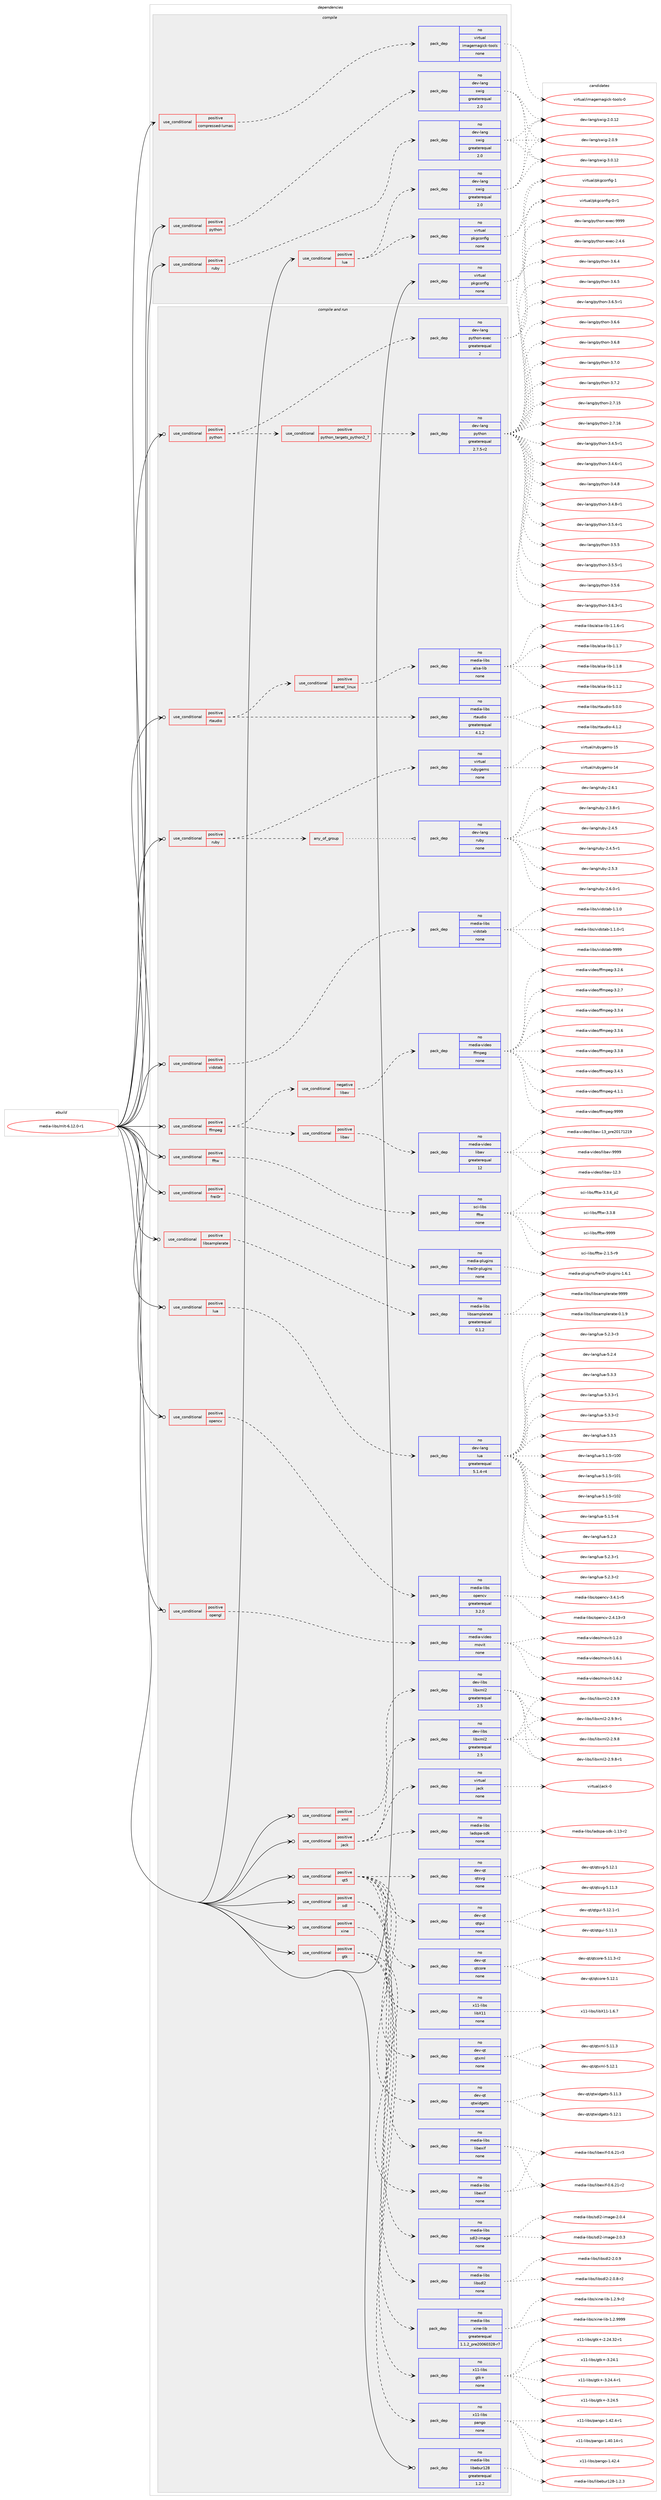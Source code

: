 digraph prolog {

# *************
# Graph options
# *************

newrank=true;
concentrate=true;
compound=true;
graph [rankdir=LR,fontname=Helvetica,fontsize=10,ranksep=1.5];#, ranksep=2.5, nodesep=0.2];
edge  [arrowhead=vee];
node  [fontname=Helvetica,fontsize=10];

# **********
# The ebuild
# **********

subgraph cluster_leftcol {
color=gray;
rank=same;
label=<<i>ebuild</i>>;
id [label="media-libs/mlt-6.12.0-r1", color=red, width=4, href="../media-libs/mlt-6.12.0-r1.svg"];
}

# ****************
# The dependencies
# ****************

subgraph cluster_midcol {
color=gray;
label=<<i>dependencies</i>>;
subgraph cluster_compile {
fillcolor="#eeeeee";
style=filled;
label=<<i>compile</i>>;
subgraph cond435453 {
dependency1616575 [label=<<TABLE BORDER="0" CELLBORDER="1" CELLSPACING="0" CELLPADDING="4"><TR><TD ROWSPAN="3" CELLPADDING="10">use_conditional</TD></TR><TR><TD>positive</TD></TR><TR><TD>compressed-lumas</TD></TR></TABLE>>, shape=none, color=red];
subgraph pack1155083 {
dependency1616576 [label=<<TABLE BORDER="0" CELLBORDER="1" CELLSPACING="0" CELLPADDING="4" WIDTH="220"><TR><TD ROWSPAN="6" CELLPADDING="30">pack_dep</TD></TR><TR><TD WIDTH="110">no</TD></TR><TR><TD>virtual</TD></TR><TR><TD>imagemagick-tools</TD></TR><TR><TD>none</TD></TR><TR><TD></TD></TR></TABLE>>, shape=none, color=blue];
}
dependency1616575:e -> dependency1616576:w [weight=20,style="dashed",arrowhead="vee"];
}
id:e -> dependency1616575:w [weight=20,style="solid",arrowhead="vee"];
subgraph cond435454 {
dependency1616577 [label=<<TABLE BORDER="0" CELLBORDER="1" CELLSPACING="0" CELLPADDING="4"><TR><TD ROWSPAN="3" CELLPADDING="10">use_conditional</TD></TR><TR><TD>positive</TD></TR><TR><TD>lua</TD></TR></TABLE>>, shape=none, color=red];
subgraph pack1155084 {
dependency1616578 [label=<<TABLE BORDER="0" CELLBORDER="1" CELLSPACING="0" CELLPADDING="4" WIDTH="220"><TR><TD ROWSPAN="6" CELLPADDING="30">pack_dep</TD></TR><TR><TD WIDTH="110">no</TD></TR><TR><TD>dev-lang</TD></TR><TR><TD>swig</TD></TR><TR><TD>greaterequal</TD></TR><TR><TD>2.0</TD></TR></TABLE>>, shape=none, color=blue];
}
dependency1616577:e -> dependency1616578:w [weight=20,style="dashed",arrowhead="vee"];
subgraph pack1155085 {
dependency1616579 [label=<<TABLE BORDER="0" CELLBORDER="1" CELLSPACING="0" CELLPADDING="4" WIDTH="220"><TR><TD ROWSPAN="6" CELLPADDING="30">pack_dep</TD></TR><TR><TD WIDTH="110">no</TD></TR><TR><TD>virtual</TD></TR><TR><TD>pkgconfig</TD></TR><TR><TD>none</TD></TR><TR><TD></TD></TR></TABLE>>, shape=none, color=blue];
}
dependency1616577:e -> dependency1616579:w [weight=20,style="dashed",arrowhead="vee"];
}
id:e -> dependency1616577:w [weight=20,style="solid",arrowhead="vee"];
subgraph cond435455 {
dependency1616580 [label=<<TABLE BORDER="0" CELLBORDER="1" CELLSPACING="0" CELLPADDING="4"><TR><TD ROWSPAN="3" CELLPADDING="10">use_conditional</TD></TR><TR><TD>positive</TD></TR><TR><TD>python</TD></TR></TABLE>>, shape=none, color=red];
subgraph pack1155086 {
dependency1616581 [label=<<TABLE BORDER="0" CELLBORDER="1" CELLSPACING="0" CELLPADDING="4" WIDTH="220"><TR><TD ROWSPAN="6" CELLPADDING="30">pack_dep</TD></TR><TR><TD WIDTH="110">no</TD></TR><TR><TD>dev-lang</TD></TR><TR><TD>swig</TD></TR><TR><TD>greaterequal</TD></TR><TR><TD>2.0</TD></TR></TABLE>>, shape=none, color=blue];
}
dependency1616580:e -> dependency1616581:w [weight=20,style="dashed",arrowhead="vee"];
}
id:e -> dependency1616580:w [weight=20,style="solid",arrowhead="vee"];
subgraph cond435456 {
dependency1616582 [label=<<TABLE BORDER="0" CELLBORDER="1" CELLSPACING="0" CELLPADDING="4"><TR><TD ROWSPAN="3" CELLPADDING="10">use_conditional</TD></TR><TR><TD>positive</TD></TR><TR><TD>ruby</TD></TR></TABLE>>, shape=none, color=red];
subgraph pack1155087 {
dependency1616583 [label=<<TABLE BORDER="0" CELLBORDER="1" CELLSPACING="0" CELLPADDING="4" WIDTH="220"><TR><TD ROWSPAN="6" CELLPADDING="30">pack_dep</TD></TR><TR><TD WIDTH="110">no</TD></TR><TR><TD>dev-lang</TD></TR><TR><TD>swig</TD></TR><TR><TD>greaterequal</TD></TR><TR><TD>2.0</TD></TR></TABLE>>, shape=none, color=blue];
}
dependency1616582:e -> dependency1616583:w [weight=20,style="dashed",arrowhead="vee"];
}
id:e -> dependency1616582:w [weight=20,style="solid",arrowhead="vee"];
subgraph pack1155088 {
dependency1616584 [label=<<TABLE BORDER="0" CELLBORDER="1" CELLSPACING="0" CELLPADDING="4" WIDTH="220"><TR><TD ROWSPAN="6" CELLPADDING="30">pack_dep</TD></TR><TR><TD WIDTH="110">no</TD></TR><TR><TD>virtual</TD></TR><TR><TD>pkgconfig</TD></TR><TR><TD>none</TD></TR><TR><TD></TD></TR></TABLE>>, shape=none, color=blue];
}
id:e -> dependency1616584:w [weight=20,style="solid",arrowhead="vee"];
}
subgraph cluster_compileandrun {
fillcolor="#eeeeee";
style=filled;
label=<<i>compile and run</i>>;
subgraph cond435457 {
dependency1616585 [label=<<TABLE BORDER="0" CELLBORDER="1" CELLSPACING="0" CELLPADDING="4"><TR><TD ROWSPAN="3" CELLPADDING="10">use_conditional</TD></TR><TR><TD>positive</TD></TR><TR><TD>ffmpeg</TD></TR></TABLE>>, shape=none, color=red];
subgraph cond435458 {
dependency1616586 [label=<<TABLE BORDER="0" CELLBORDER="1" CELLSPACING="0" CELLPADDING="4"><TR><TD ROWSPAN="3" CELLPADDING="10">use_conditional</TD></TR><TR><TD>positive</TD></TR><TR><TD>libav</TD></TR></TABLE>>, shape=none, color=red];
subgraph pack1155089 {
dependency1616587 [label=<<TABLE BORDER="0" CELLBORDER="1" CELLSPACING="0" CELLPADDING="4" WIDTH="220"><TR><TD ROWSPAN="6" CELLPADDING="30">pack_dep</TD></TR><TR><TD WIDTH="110">no</TD></TR><TR><TD>media-video</TD></TR><TR><TD>libav</TD></TR><TR><TD>greaterequal</TD></TR><TR><TD>12</TD></TR></TABLE>>, shape=none, color=blue];
}
dependency1616586:e -> dependency1616587:w [weight=20,style="dashed",arrowhead="vee"];
}
dependency1616585:e -> dependency1616586:w [weight=20,style="dashed",arrowhead="vee"];
subgraph cond435459 {
dependency1616588 [label=<<TABLE BORDER="0" CELLBORDER="1" CELLSPACING="0" CELLPADDING="4"><TR><TD ROWSPAN="3" CELLPADDING="10">use_conditional</TD></TR><TR><TD>negative</TD></TR><TR><TD>libav</TD></TR></TABLE>>, shape=none, color=red];
subgraph pack1155090 {
dependency1616589 [label=<<TABLE BORDER="0" CELLBORDER="1" CELLSPACING="0" CELLPADDING="4" WIDTH="220"><TR><TD ROWSPAN="6" CELLPADDING="30">pack_dep</TD></TR><TR><TD WIDTH="110">no</TD></TR><TR><TD>media-video</TD></TR><TR><TD>ffmpeg</TD></TR><TR><TD>none</TD></TR><TR><TD></TD></TR></TABLE>>, shape=none, color=blue];
}
dependency1616588:e -> dependency1616589:w [weight=20,style="dashed",arrowhead="vee"];
}
dependency1616585:e -> dependency1616588:w [weight=20,style="dashed",arrowhead="vee"];
}
id:e -> dependency1616585:w [weight=20,style="solid",arrowhead="odotvee"];
subgraph cond435460 {
dependency1616590 [label=<<TABLE BORDER="0" CELLBORDER="1" CELLSPACING="0" CELLPADDING="4"><TR><TD ROWSPAN="3" CELLPADDING="10">use_conditional</TD></TR><TR><TD>positive</TD></TR><TR><TD>fftw</TD></TR></TABLE>>, shape=none, color=red];
subgraph pack1155091 {
dependency1616591 [label=<<TABLE BORDER="0" CELLBORDER="1" CELLSPACING="0" CELLPADDING="4" WIDTH="220"><TR><TD ROWSPAN="6" CELLPADDING="30">pack_dep</TD></TR><TR><TD WIDTH="110">no</TD></TR><TR><TD>sci-libs</TD></TR><TR><TD>fftw</TD></TR><TR><TD>none</TD></TR><TR><TD></TD></TR></TABLE>>, shape=none, color=blue];
}
dependency1616590:e -> dependency1616591:w [weight=20,style="dashed",arrowhead="vee"];
}
id:e -> dependency1616590:w [weight=20,style="solid",arrowhead="odotvee"];
subgraph cond435461 {
dependency1616592 [label=<<TABLE BORDER="0" CELLBORDER="1" CELLSPACING="0" CELLPADDING="4"><TR><TD ROWSPAN="3" CELLPADDING="10">use_conditional</TD></TR><TR><TD>positive</TD></TR><TR><TD>frei0r</TD></TR></TABLE>>, shape=none, color=red];
subgraph pack1155092 {
dependency1616593 [label=<<TABLE BORDER="0" CELLBORDER="1" CELLSPACING="0" CELLPADDING="4" WIDTH="220"><TR><TD ROWSPAN="6" CELLPADDING="30">pack_dep</TD></TR><TR><TD WIDTH="110">no</TD></TR><TR><TD>media-plugins</TD></TR><TR><TD>frei0r-plugins</TD></TR><TR><TD>none</TD></TR><TR><TD></TD></TR></TABLE>>, shape=none, color=blue];
}
dependency1616592:e -> dependency1616593:w [weight=20,style="dashed",arrowhead="vee"];
}
id:e -> dependency1616592:w [weight=20,style="solid",arrowhead="odotvee"];
subgraph cond435462 {
dependency1616594 [label=<<TABLE BORDER="0" CELLBORDER="1" CELLSPACING="0" CELLPADDING="4"><TR><TD ROWSPAN="3" CELLPADDING="10">use_conditional</TD></TR><TR><TD>positive</TD></TR><TR><TD>gtk</TD></TR></TABLE>>, shape=none, color=red];
subgraph pack1155093 {
dependency1616595 [label=<<TABLE BORDER="0" CELLBORDER="1" CELLSPACING="0" CELLPADDING="4" WIDTH="220"><TR><TD ROWSPAN="6" CELLPADDING="30">pack_dep</TD></TR><TR><TD WIDTH="110">no</TD></TR><TR><TD>media-libs</TD></TR><TR><TD>libexif</TD></TR><TR><TD>none</TD></TR><TR><TD></TD></TR></TABLE>>, shape=none, color=blue];
}
dependency1616594:e -> dependency1616595:w [weight=20,style="dashed",arrowhead="vee"];
subgraph pack1155094 {
dependency1616596 [label=<<TABLE BORDER="0" CELLBORDER="1" CELLSPACING="0" CELLPADDING="4" WIDTH="220"><TR><TD ROWSPAN="6" CELLPADDING="30">pack_dep</TD></TR><TR><TD WIDTH="110">no</TD></TR><TR><TD>x11-libs</TD></TR><TR><TD>gtk+</TD></TR><TR><TD>none</TD></TR><TR><TD></TD></TR></TABLE>>, shape=none, color=blue];
}
dependency1616594:e -> dependency1616596:w [weight=20,style="dashed",arrowhead="vee"];
subgraph pack1155095 {
dependency1616597 [label=<<TABLE BORDER="0" CELLBORDER="1" CELLSPACING="0" CELLPADDING="4" WIDTH="220"><TR><TD ROWSPAN="6" CELLPADDING="30">pack_dep</TD></TR><TR><TD WIDTH="110">no</TD></TR><TR><TD>x11-libs</TD></TR><TR><TD>pango</TD></TR><TR><TD>none</TD></TR><TR><TD></TD></TR></TABLE>>, shape=none, color=blue];
}
dependency1616594:e -> dependency1616597:w [weight=20,style="dashed",arrowhead="vee"];
}
id:e -> dependency1616594:w [weight=20,style="solid",arrowhead="odotvee"];
subgraph cond435463 {
dependency1616598 [label=<<TABLE BORDER="0" CELLBORDER="1" CELLSPACING="0" CELLPADDING="4"><TR><TD ROWSPAN="3" CELLPADDING="10">use_conditional</TD></TR><TR><TD>positive</TD></TR><TR><TD>jack</TD></TR></TABLE>>, shape=none, color=red];
subgraph pack1155096 {
dependency1616599 [label=<<TABLE BORDER="0" CELLBORDER="1" CELLSPACING="0" CELLPADDING="4" WIDTH="220"><TR><TD ROWSPAN="6" CELLPADDING="30">pack_dep</TD></TR><TR><TD WIDTH="110">no</TD></TR><TR><TD>dev-libs</TD></TR><TR><TD>libxml2</TD></TR><TR><TD>greaterequal</TD></TR><TR><TD>2.5</TD></TR></TABLE>>, shape=none, color=blue];
}
dependency1616598:e -> dependency1616599:w [weight=20,style="dashed",arrowhead="vee"];
subgraph pack1155097 {
dependency1616600 [label=<<TABLE BORDER="0" CELLBORDER="1" CELLSPACING="0" CELLPADDING="4" WIDTH="220"><TR><TD ROWSPAN="6" CELLPADDING="30">pack_dep</TD></TR><TR><TD WIDTH="110">no</TD></TR><TR><TD>media-libs</TD></TR><TR><TD>ladspa-sdk</TD></TR><TR><TD>none</TD></TR><TR><TD></TD></TR></TABLE>>, shape=none, color=blue];
}
dependency1616598:e -> dependency1616600:w [weight=20,style="dashed",arrowhead="vee"];
subgraph pack1155098 {
dependency1616601 [label=<<TABLE BORDER="0" CELLBORDER="1" CELLSPACING="0" CELLPADDING="4" WIDTH="220"><TR><TD ROWSPAN="6" CELLPADDING="30">pack_dep</TD></TR><TR><TD WIDTH="110">no</TD></TR><TR><TD>virtual</TD></TR><TR><TD>jack</TD></TR><TR><TD>none</TD></TR><TR><TD></TD></TR></TABLE>>, shape=none, color=blue];
}
dependency1616598:e -> dependency1616601:w [weight=20,style="dashed",arrowhead="vee"];
}
id:e -> dependency1616598:w [weight=20,style="solid",arrowhead="odotvee"];
subgraph cond435464 {
dependency1616602 [label=<<TABLE BORDER="0" CELLBORDER="1" CELLSPACING="0" CELLPADDING="4"><TR><TD ROWSPAN="3" CELLPADDING="10">use_conditional</TD></TR><TR><TD>positive</TD></TR><TR><TD>libsamplerate</TD></TR></TABLE>>, shape=none, color=red];
subgraph pack1155099 {
dependency1616603 [label=<<TABLE BORDER="0" CELLBORDER="1" CELLSPACING="0" CELLPADDING="4" WIDTH="220"><TR><TD ROWSPAN="6" CELLPADDING="30">pack_dep</TD></TR><TR><TD WIDTH="110">no</TD></TR><TR><TD>media-libs</TD></TR><TR><TD>libsamplerate</TD></TR><TR><TD>greaterequal</TD></TR><TR><TD>0.1.2</TD></TR></TABLE>>, shape=none, color=blue];
}
dependency1616602:e -> dependency1616603:w [weight=20,style="dashed",arrowhead="vee"];
}
id:e -> dependency1616602:w [weight=20,style="solid",arrowhead="odotvee"];
subgraph cond435465 {
dependency1616604 [label=<<TABLE BORDER="0" CELLBORDER="1" CELLSPACING="0" CELLPADDING="4"><TR><TD ROWSPAN="3" CELLPADDING="10">use_conditional</TD></TR><TR><TD>positive</TD></TR><TR><TD>lua</TD></TR></TABLE>>, shape=none, color=red];
subgraph pack1155100 {
dependency1616605 [label=<<TABLE BORDER="0" CELLBORDER="1" CELLSPACING="0" CELLPADDING="4" WIDTH="220"><TR><TD ROWSPAN="6" CELLPADDING="30">pack_dep</TD></TR><TR><TD WIDTH="110">no</TD></TR><TR><TD>dev-lang</TD></TR><TR><TD>lua</TD></TR><TR><TD>greaterequal</TD></TR><TR><TD>5.1.4-r4</TD></TR></TABLE>>, shape=none, color=blue];
}
dependency1616604:e -> dependency1616605:w [weight=20,style="dashed",arrowhead="vee"];
}
id:e -> dependency1616604:w [weight=20,style="solid",arrowhead="odotvee"];
subgraph cond435466 {
dependency1616606 [label=<<TABLE BORDER="0" CELLBORDER="1" CELLSPACING="0" CELLPADDING="4"><TR><TD ROWSPAN="3" CELLPADDING="10">use_conditional</TD></TR><TR><TD>positive</TD></TR><TR><TD>opencv</TD></TR></TABLE>>, shape=none, color=red];
subgraph pack1155101 {
dependency1616607 [label=<<TABLE BORDER="0" CELLBORDER="1" CELLSPACING="0" CELLPADDING="4" WIDTH="220"><TR><TD ROWSPAN="6" CELLPADDING="30">pack_dep</TD></TR><TR><TD WIDTH="110">no</TD></TR><TR><TD>media-libs</TD></TR><TR><TD>opencv</TD></TR><TR><TD>greaterequal</TD></TR><TR><TD>3.2.0</TD></TR></TABLE>>, shape=none, color=blue];
}
dependency1616606:e -> dependency1616607:w [weight=20,style="dashed",arrowhead="vee"];
}
id:e -> dependency1616606:w [weight=20,style="solid",arrowhead="odotvee"];
subgraph cond435467 {
dependency1616608 [label=<<TABLE BORDER="0" CELLBORDER="1" CELLSPACING="0" CELLPADDING="4"><TR><TD ROWSPAN="3" CELLPADDING="10">use_conditional</TD></TR><TR><TD>positive</TD></TR><TR><TD>opengl</TD></TR></TABLE>>, shape=none, color=red];
subgraph pack1155102 {
dependency1616609 [label=<<TABLE BORDER="0" CELLBORDER="1" CELLSPACING="0" CELLPADDING="4" WIDTH="220"><TR><TD ROWSPAN="6" CELLPADDING="30">pack_dep</TD></TR><TR><TD WIDTH="110">no</TD></TR><TR><TD>media-video</TD></TR><TR><TD>movit</TD></TR><TR><TD>none</TD></TR><TR><TD></TD></TR></TABLE>>, shape=none, color=blue];
}
dependency1616608:e -> dependency1616609:w [weight=20,style="dashed",arrowhead="vee"];
}
id:e -> dependency1616608:w [weight=20,style="solid",arrowhead="odotvee"];
subgraph cond435468 {
dependency1616610 [label=<<TABLE BORDER="0" CELLBORDER="1" CELLSPACING="0" CELLPADDING="4"><TR><TD ROWSPAN="3" CELLPADDING="10">use_conditional</TD></TR><TR><TD>positive</TD></TR><TR><TD>python</TD></TR></TABLE>>, shape=none, color=red];
subgraph cond435469 {
dependency1616611 [label=<<TABLE BORDER="0" CELLBORDER="1" CELLSPACING="0" CELLPADDING="4"><TR><TD ROWSPAN="3" CELLPADDING="10">use_conditional</TD></TR><TR><TD>positive</TD></TR><TR><TD>python_targets_python2_7</TD></TR></TABLE>>, shape=none, color=red];
subgraph pack1155103 {
dependency1616612 [label=<<TABLE BORDER="0" CELLBORDER="1" CELLSPACING="0" CELLPADDING="4" WIDTH="220"><TR><TD ROWSPAN="6" CELLPADDING="30">pack_dep</TD></TR><TR><TD WIDTH="110">no</TD></TR><TR><TD>dev-lang</TD></TR><TR><TD>python</TD></TR><TR><TD>greaterequal</TD></TR><TR><TD>2.7.5-r2</TD></TR></TABLE>>, shape=none, color=blue];
}
dependency1616611:e -> dependency1616612:w [weight=20,style="dashed",arrowhead="vee"];
}
dependency1616610:e -> dependency1616611:w [weight=20,style="dashed",arrowhead="vee"];
subgraph pack1155104 {
dependency1616613 [label=<<TABLE BORDER="0" CELLBORDER="1" CELLSPACING="0" CELLPADDING="4" WIDTH="220"><TR><TD ROWSPAN="6" CELLPADDING="30">pack_dep</TD></TR><TR><TD WIDTH="110">no</TD></TR><TR><TD>dev-lang</TD></TR><TR><TD>python-exec</TD></TR><TR><TD>greaterequal</TD></TR><TR><TD>2</TD></TR></TABLE>>, shape=none, color=blue];
}
dependency1616610:e -> dependency1616613:w [weight=20,style="dashed",arrowhead="vee"];
}
id:e -> dependency1616610:w [weight=20,style="solid",arrowhead="odotvee"];
subgraph cond435470 {
dependency1616614 [label=<<TABLE BORDER="0" CELLBORDER="1" CELLSPACING="0" CELLPADDING="4"><TR><TD ROWSPAN="3" CELLPADDING="10">use_conditional</TD></TR><TR><TD>positive</TD></TR><TR><TD>qt5</TD></TR></TABLE>>, shape=none, color=red];
subgraph pack1155105 {
dependency1616615 [label=<<TABLE BORDER="0" CELLBORDER="1" CELLSPACING="0" CELLPADDING="4" WIDTH="220"><TR><TD ROWSPAN="6" CELLPADDING="30">pack_dep</TD></TR><TR><TD WIDTH="110">no</TD></TR><TR><TD>dev-qt</TD></TR><TR><TD>qtcore</TD></TR><TR><TD>none</TD></TR><TR><TD></TD></TR></TABLE>>, shape=none, color=blue];
}
dependency1616614:e -> dependency1616615:w [weight=20,style="dashed",arrowhead="vee"];
subgraph pack1155106 {
dependency1616616 [label=<<TABLE BORDER="0" CELLBORDER="1" CELLSPACING="0" CELLPADDING="4" WIDTH="220"><TR><TD ROWSPAN="6" CELLPADDING="30">pack_dep</TD></TR><TR><TD WIDTH="110">no</TD></TR><TR><TD>dev-qt</TD></TR><TR><TD>qtgui</TD></TR><TR><TD>none</TD></TR><TR><TD></TD></TR></TABLE>>, shape=none, color=blue];
}
dependency1616614:e -> dependency1616616:w [weight=20,style="dashed",arrowhead="vee"];
subgraph pack1155107 {
dependency1616617 [label=<<TABLE BORDER="0" CELLBORDER="1" CELLSPACING="0" CELLPADDING="4" WIDTH="220"><TR><TD ROWSPAN="6" CELLPADDING="30">pack_dep</TD></TR><TR><TD WIDTH="110">no</TD></TR><TR><TD>dev-qt</TD></TR><TR><TD>qtsvg</TD></TR><TR><TD>none</TD></TR><TR><TD></TD></TR></TABLE>>, shape=none, color=blue];
}
dependency1616614:e -> dependency1616617:w [weight=20,style="dashed",arrowhead="vee"];
subgraph pack1155108 {
dependency1616618 [label=<<TABLE BORDER="0" CELLBORDER="1" CELLSPACING="0" CELLPADDING="4" WIDTH="220"><TR><TD ROWSPAN="6" CELLPADDING="30">pack_dep</TD></TR><TR><TD WIDTH="110">no</TD></TR><TR><TD>dev-qt</TD></TR><TR><TD>qtwidgets</TD></TR><TR><TD>none</TD></TR><TR><TD></TD></TR></TABLE>>, shape=none, color=blue];
}
dependency1616614:e -> dependency1616618:w [weight=20,style="dashed",arrowhead="vee"];
subgraph pack1155109 {
dependency1616619 [label=<<TABLE BORDER="0" CELLBORDER="1" CELLSPACING="0" CELLPADDING="4" WIDTH="220"><TR><TD ROWSPAN="6" CELLPADDING="30">pack_dep</TD></TR><TR><TD WIDTH="110">no</TD></TR><TR><TD>dev-qt</TD></TR><TR><TD>qtxml</TD></TR><TR><TD>none</TD></TR><TR><TD></TD></TR></TABLE>>, shape=none, color=blue];
}
dependency1616614:e -> dependency1616619:w [weight=20,style="dashed",arrowhead="vee"];
subgraph pack1155110 {
dependency1616620 [label=<<TABLE BORDER="0" CELLBORDER="1" CELLSPACING="0" CELLPADDING="4" WIDTH="220"><TR><TD ROWSPAN="6" CELLPADDING="30">pack_dep</TD></TR><TR><TD WIDTH="110">no</TD></TR><TR><TD>media-libs</TD></TR><TR><TD>libexif</TD></TR><TR><TD>none</TD></TR><TR><TD></TD></TR></TABLE>>, shape=none, color=blue];
}
dependency1616614:e -> dependency1616620:w [weight=20,style="dashed",arrowhead="vee"];
subgraph pack1155111 {
dependency1616621 [label=<<TABLE BORDER="0" CELLBORDER="1" CELLSPACING="0" CELLPADDING="4" WIDTH="220"><TR><TD ROWSPAN="6" CELLPADDING="30">pack_dep</TD></TR><TR><TD WIDTH="110">no</TD></TR><TR><TD>x11-libs</TD></TR><TR><TD>libX11</TD></TR><TR><TD>none</TD></TR><TR><TD></TD></TR></TABLE>>, shape=none, color=blue];
}
dependency1616614:e -> dependency1616621:w [weight=20,style="dashed",arrowhead="vee"];
}
id:e -> dependency1616614:w [weight=20,style="solid",arrowhead="odotvee"];
subgraph cond435471 {
dependency1616622 [label=<<TABLE BORDER="0" CELLBORDER="1" CELLSPACING="0" CELLPADDING="4"><TR><TD ROWSPAN="3" CELLPADDING="10">use_conditional</TD></TR><TR><TD>positive</TD></TR><TR><TD>rtaudio</TD></TR></TABLE>>, shape=none, color=red];
subgraph pack1155112 {
dependency1616623 [label=<<TABLE BORDER="0" CELLBORDER="1" CELLSPACING="0" CELLPADDING="4" WIDTH="220"><TR><TD ROWSPAN="6" CELLPADDING="30">pack_dep</TD></TR><TR><TD WIDTH="110">no</TD></TR><TR><TD>media-libs</TD></TR><TR><TD>rtaudio</TD></TR><TR><TD>greaterequal</TD></TR><TR><TD>4.1.2</TD></TR></TABLE>>, shape=none, color=blue];
}
dependency1616622:e -> dependency1616623:w [weight=20,style="dashed",arrowhead="vee"];
subgraph cond435472 {
dependency1616624 [label=<<TABLE BORDER="0" CELLBORDER="1" CELLSPACING="0" CELLPADDING="4"><TR><TD ROWSPAN="3" CELLPADDING="10">use_conditional</TD></TR><TR><TD>positive</TD></TR><TR><TD>kernel_linux</TD></TR></TABLE>>, shape=none, color=red];
subgraph pack1155113 {
dependency1616625 [label=<<TABLE BORDER="0" CELLBORDER="1" CELLSPACING="0" CELLPADDING="4" WIDTH="220"><TR><TD ROWSPAN="6" CELLPADDING="30">pack_dep</TD></TR><TR><TD WIDTH="110">no</TD></TR><TR><TD>media-libs</TD></TR><TR><TD>alsa-lib</TD></TR><TR><TD>none</TD></TR><TR><TD></TD></TR></TABLE>>, shape=none, color=blue];
}
dependency1616624:e -> dependency1616625:w [weight=20,style="dashed",arrowhead="vee"];
}
dependency1616622:e -> dependency1616624:w [weight=20,style="dashed",arrowhead="vee"];
}
id:e -> dependency1616622:w [weight=20,style="solid",arrowhead="odotvee"];
subgraph cond435473 {
dependency1616626 [label=<<TABLE BORDER="0" CELLBORDER="1" CELLSPACING="0" CELLPADDING="4"><TR><TD ROWSPAN="3" CELLPADDING="10">use_conditional</TD></TR><TR><TD>positive</TD></TR><TR><TD>ruby</TD></TR></TABLE>>, shape=none, color=red];
subgraph any25291 {
dependency1616627 [label=<<TABLE BORDER="0" CELLBORDER="1" CELLSPACING="0" CELLPADDING="4"><TR><TD CELLPADDING="10">any_of_group</TD></TR></TABLE>>, shape=none, color=red];subgraph pack1155114 {
dependency1616628 [label=<<TABLE BORDER="0" CELLBORDER="1" CELLSPACING="0" CELLPADDING="4" WIDTH="220"><TR><TD ROWSPAN="6" CELLPADDING="30">pack_dep</TD></TR><TR><TD WIDTH="110">no</TD></TR><TR><TD>dev-lang</TD></TR><TR><TD>ruby</TD></TR><TR><TD>none</TD></TR><TR><TD></TD></TR></TABLE>>, shape=none, color=blue];
}
dependency1616627:e -> dependency1616628:w [weight=20,style="dotted",arrowhead="oinv"];
}
dependency1616626:e -> dependency1616627:w [weight=20,style="dashed",arrowhead="vee"];
subgraph pack1155115 {
dependency1616629 [label=<<TABLE BORDER="0" CELLBORDER="1" CELLSPACING="0" CELLPADDING="4" WIDTH="220"><TR><TD ROWSPAN="6" CELLPADDING="30">pack_dep</TD></TR><TR><TD WIDTH="110">no</TD></TR><TR><TD>virtual</TD></TR><TR><TD>rubygems</TD></TR><TR><TD>none</TD></TR><TR><TD></TD></TR></TABLE>>, shape=none, color=blue];
}
dependency1616626:e -> dependency1616629:w [weight=20,style="dashed",arrowhead="vee"];
}
id:e -> dependency1616626:w [weight=20,style="solid",arrowhead="odotvee"];
subgraph cond435474 {
dependency1616630 [label=<<TABLE BORDER="0" CELLBORDER="1" CELLSPACING="0" CELLPADDING="4"><TR><TD ROWSPAN="3" CELLPADDING="10">use_conditional</TD></TR><TR><TD>positive</TD></TR><TR><TD>sdl</TD></TR></TABLE>>, shape=none, color=red];
subgraph pack1155116 {
dependency1616631 [label=<<TABLE BORDER="0" CELLBORDER="1" CELLSPACING="0" CELLPADDING="4" WIDTH="220"><TR><TD ROWSPAN="6" CELLPADDING="30">pack_dep</TD></TR><TR><TD WIDTH="110">no</TD></TR><TR><TD>media-libs</TD></TR><TR><TD>libsdl2</TD></TR><TR><TD>none</TD></TR><TR><TD></TD></TR></TABLE>>, shape=none, color=blue];
}
dependency1616630:e -> dependency1616631:w [weight=20,style="dashed",arrowhead="vee"];
subgraph pack1155117 {
dependency1616632 [label=<<TABLE BORDER="0" CELLBORDER="1" CELLSPACING="0" CELLPADDING="4" WIDTH="220"><TR><TD ROWSPAN="6" CELLPADDING="30">pack_dep</TD></TR><TR><TD WIDTH="110">no</TD></TR><TR><TD>media-libs</TD></TR><TR><TD>sdl2-image</TD></TR><TR><TD>none</TD></TR><TR><TD></TD></TR></TABLE>>, shape=none, color=blue];
}
dependency1616630:e -> dependency1616632:w [weight=20,style="dashed",arrowhead="vee"];
}
id:e -> dependency1616630:w [weight=20,style="solid",arrowhead="odotvee"];
subgraph cond435475 {
dependency1616633 [label=<<TABLE BORDER="0" CELLBORDER="1" CELLSPACING="0" CELLPADDING="4"><TR><TD ROWSPAN="3" CELLPADDING="10">use_conditional</TD></TR><TR><TD>positive</TD></TR><TR><TD>vidstab</TD></TR></TABLE>>, shape=none, color=red];
subgraph pack1155118 {
dependency1616634 [label=<<TABLE BORDER="0" CELLBORDER="1" CELLSPACING="0" CELLPADDING="4" WIDTH="220"><TR><TD ROWSPAN="6" CELLPADDING="30">pack_dep</TD></TR><TR><TD WIDTH="110">no</TD></TR><TR><TD>media-libs</TD></TR><TR><TD>vidstab</TD></TR><TR><TD>none</TD></TR><TR><TD></TD></TR></TABLE>>, shape=none, color=blue];
}
dependency1616633:e -> dependency1616634:w [weight=20,style="dashed",arrowhead="vee"];
}
id:e -> dependency1616633:w [weight=20,style="solid",arrowhead="odotvee"];
subgraph cond435476 {
dependency1616635 [label=<<TABLE BORDER="0" CELLBORDER="1" CELLSPACING="0" CELLPADDING="4"><TR><TD ROWSPAN="3" CELLPADDING="10">use_conditional</TD></TR><TR><TD>positive</TD></TR><TR><TD>xine</TD></TR></TABLE>>, shape=none, color=red];
subgraph pack1155119 {
dependency1616636 [label=<<TABLE BORDER="0" CELLBORDER="1" CELLSPACING="0" CELLPADDING="4" WIDTH="220"><TR><TD ROWSPAN="6" CELLPADDING="30">pack_dep</TD></TR><TR><TD WIDTH="110">no</TD></TR><TR><TD>media-libs</TD></TR><TR><TD>xine-lib</TD></TR><TR><TD>greaterequal</TD></TR><TR><TD>1.1.2_pre20060328-r7</TD></TR></TABLE>>, shape=none, color=blue];
}
dependency1616635:e -> dependency1616636:w [weight=20,style="dashed",arrowhead="vee"];
}
id:e -> dependency1616635:w [weight=20,style="solid",arrowhead="odotvee"];
subgraph cond435477 {
dependency1616637 [label=<<TABLE BORDER="0" CELLBORDER="1" CELLSPACING="0" CELLPADDING="4"><TR><TD ROWSPAN="3" CELLPADDING="10">use_conditional</TD></TR><TR><TD>positive</TD></TR><TR><TD>xml</TD></TR></TABLE>>, shape=none, color=red];
subgraph pack1155120 {
dependency1616638 [label=<<TABLE BORDER="0" CELLBORDER="1" CELLSPACING="0" CELLPADDING="4" WIDTH="220"><TR><TD ROWSPAN="6" CELLPADDING="30">pack_dep</TD></TR><TR><TD WIDTH="110">no</TD></TR><TR><TD>dev-libs</TD></TR><TR><TD>libxml2</TD></TR><TR><TD>greaterequal</TD></TR><TR><TD>2.5</TD></TR></TABLE>>, shape=none, color=blue];
}
dependency1616637:e -> dependency1616638:w [weight=20,style="dashed",arrowhead="vee"];
}
id:e -> dependency1616637:w [weight=20,style="solid",arrowhead="odotvee"];
subgraph pack1155121 {
dependency1616639 [label=<<TABLE BORDER="0" CELLBORDER="1" CELLSPACING="0" CELLPADDING="4" WIDTH="220"><TR><TD ROWSPAN="6" CELLPADDING="30">pack_dep</TD></TR><TR><TD WIDTH="110">no</TD></TR><TR><TD>media-libs</TD></TR><TR><TD>libebur128</TD></TR><TR><TD>greaterequal</TD></TR><TR><TD>1.2.2</TD></TR></TABLE>>, shape=none, color=blue];
}
id:e -> dependency1616639:w [weight=20,style="solid",arrowhead="odotvee"];
}
subgraph cluster_run {
fillcolor="#eeeeee";
style=filled;
label=<<i>run</i>>;
}
}

# **************
# The candidates
# **************

subgraph cluster_choices {
rank=same;
color=gray;
label=<<i>candidates</i>>;

subgraph choice1155083 {
color=black;
nodesep=1;
choice1181051141161179710847105109971031011099710310599107451161111111081154548 [label="virtual/imagemagick-tools-0", color=red, width=4,href="../virtual/imagemagick-tools-0.svg"];
dependency1616576:e -> choice1181051141161179710847105109971031011099710310599107451161111111081154548:w [style=dotted,weight="100"];
}
subgraph choice1155084 {
color=black;
nodesep=1;
choice10010111845108971101034711511910510345504648464950 [label="dev-lang/swig-2.0.12", color=red, width=4,href="../dev-lang/swig-2.0.12.svg"];
choice100101118451089711010347115119105103455046484657 [label="dev-lang/swig-2.0.9", color=red, width=4,href="../dev-lang/swig-2.0.9.svg"];
choice10010111845108971101034711511910510345514648464950 [label="dev-lang/swig-3.0.12", color=red, width=4,href="../dev-lang/swig-3.0.12.svg"];
dependency1616578:e -> choice10010111845108971101034711511910510345504648464950:w [style=dotted,weight="100"];
dependency1616578:e -> choice100101118451089711010347115119105103455046484657:w [style=dotted,weight="100"];
dependency1616578:e -> choice10010111845108971101034711511910510345514648464950:w [style=dotted,weight="100"];
}
subgraph choice1155085 {
color=black;
nodesep=1;
choice11810511411611797108471121071039911111010210510345484511449 [label="virtual/pkgconfig-0-r1", color=red, width=4,href="../virtual/pkgconfig-0-r1.svg"];
choice1181051141161179710847112107103991111101021051034549 [label="virtual/pkgconfig-1", color=red, width=4,href="../virtual/pkgconfig-1.svg"];
dependency1616579:e -> choice11810511411611797108471121071039911111010210510345484511449:w [style=dotted,weight="100"];
dependency1616579:e -> choice1181051141161179710847112107103991111101021051034549:w [style=dotted,weight="100"];
}
subgraph choice1155086 {
color=black;
nodesep=1;
choice10010111845108971101034711511910510345504648464950 [label="dev-lang/swig-2.0.12", color=red, width=4,href="../dev-lang/swig-2.0.12.svg"];
choice100101118451089711010347115119105103455046484657 [label="dev-lang/swig-2.0.9", color=red, width=4,href="../dev-lang/swig-2.0.9.svg"];
choice10010111845108971101034711511910510345514648464950 [label="dev-lang/swig-3.0.12", color=red, width=4,href="../dev-lang/swig-3.0.12.svg"];
dependency1616581:e -> choice10010111845108971101034711511910510345504648464950:w [style=dotted,weight="100"];
dependency1616581:e -> choice100101118451089711010347115119105103455046484657:w [style=dotted,weight="100"];
dependency1616581:e -> choice10010111845108971101034711511910510345514648464950:w [style=dotted,weight="100"];
}
subgraph choice1155087 {
color=black;
nodesep=1;
choice10010111845108971101034711511910510345504648464950 [label="dev-lang/swig-2.0.12", color=red, width=4,href="../dev-lang/swig-2.0.12.svg"];
choice100101118451089711010347115119105103455046484657 [label="dev-lang/swig-2.0.9", color=red, width=4,href="../dev-lang/swig-2.0.9.svg"];
choice10010111845108971101034711511910510345514648464950 [label="dev-lang/swig-3.0.12", color=red, width=4,href="../dev-lang/swig-3.0.12.svg"];
dependency1616583:e -> choice10010111845108971101034711511910510345504648464950:w [style=dotted,weight="100"];
dependency1616583:e -> choice100101118451089711010347115119105103455046484657:w [style=dotted,weight="100"];
dependency1616583:e -> choice10010111845108971101034711511910510345514648464950:w [style=dotted,weight="100"];
}
subgraph choice1155088 {
color=black;
nodesep=1;
choice11810511411611797108471121071039911111010210510345484511449 [label="virtual/pkgconfig-0-r1", color=red, width=4,href="../virtual/pkgconfig-0-r1.svg"];
choice1181051141161179710847112107103991111101021051034549 [label="virtual/pkgconfig-1", color=red, width=4,href="../virtual/pkgconfig-1.svg"];
dependency1616584:e -> choice11810511411611797108471121071039911111010210510345484511449:w [style=dotted,weight="100"];
dependency1616584:e -> choice1181051141161179710847112107103991111101021051034549:w [style=dotted,weight="100"];
}
subgraph choice1155089 {
color=black;
nodesep=1;
choice10910110010597451181051001011114710810598971184549504651 [label="media-video/libav-12.3", color=red, width=4,href="../media-video/libav-12.3.svg"];
choice1091011001059745118105100101111471081059897118454951951121141015048495549504957 [label="media-video/libav-13_pre20171219", color=red, width=4,href="../media-video/libav-13_pre20171219.svg"];
choice10910110010597451181051001011114710810598971184557575757 [label="media-video/libav-9999", color=red, width=4,href="../media-video/libav-9999.svg"];
dependency1616587:e -> choice10910110010597451181051001011114710810598971184549504651:w [style=dotted,weight="100"];
dependency1616587:e -> choice1091011001059745118105100101111471081059897118454951951121141015048495549504957:w [style=dotted,weight="100"];
dependency1616587:e -> choice10910110010597451181051001011114710810598971184557575757:w [style=dotted,weight="100"];
}
subgraph choice1155090 {
color=black;
nodesep=1;
choice109101100105974511810510010111147102102109112101103455146504654 [label="media-video/ffmpeg-3.2.6", color=red, width=4,href="../media-video/ffmpeg-3.2.6.svg"];
choice109101100105974511810510010111147102102109112101103455146504655 [label="media-video/ffmpeg-3.2.7", color=red, width=4,href="../media-video/ffmpeg-3.2.7.svg"];
choice109101100105974511810510010111147102102109112101103455146514652 [label="media-video/ffmpeg-3.3.4", color=red, width=4,href="../media-video/ffmpeg-3.3.4.svg"];
choice109101100105974511810510010111147102102109112101103455146514654 [label="media-video/ffmpeg-3.3.6", color=red, width=4,href="../media-video/ffmpeg-3.3.6.svg"];
choice109101100105974511810510010111147102102109112101103455146514656 [label="media-video/ffmpeg-3.3.8", color=red, width=4,href="../media-video/ffmpeg-3.3.8.svg"];
choice109101100105974511810510010111147102102109112101103455146524653 [label="media-video/ffmpeg-3.4.5", color=red, width=4,href="../media-video/ffmpeg-3.4.5.svg"];
choice109101100105974511810510010111147102102109112101103455246494649 [label="media-video/ffmpeg-4.1.1", color=red, width=4,href="../media-video/ffmpeg-4.1.1.svg"];
choice1091011001059745118105100101111471021021091121011034557575757 [label="media-video/ffmpeg-9999", color=red, width=4,href="../media-video/ffmpeg-9999.svg"];
dependency1616589:e -> choice109101100105974511810510010111147102102109112101103455146504654:w [style=dotted,weight="100"];
dependency1616589:e -> choice109101100105974511810510010111147102102109112101103455146504655:w [style=dotted,weight="100"];
dependency1616589:e -> choice109101100105974511810510010111147102102109112101103455146514652:w [style=dotted,weight="100"];
dependency1616589:e -> choice109101100105974511810510010111147102102109112101103455146514654:w [style=dotted,weight="100"];
dependency1616589:e -> choice109101100105974511810510010111147102102109112101103455146514656:w [style=dotted,weight="100"];
dependency1616589:e -> choice109101100105974511810510010111147102102109112101103455146524653:w [style=dotted,weight="100"];
dependency1616589:e -> choice109101100105974511810510010111147102102109112101103455246494649:w [style=dotted,weight="100"];
dependency1616589:e -> choice1091011001059745118105100101111471021021091121011034557575757:w [style=dotted,weight="100"];
}
subgraph choice1155091 {
color=black;
nodesep=1;
choice115991054510810598115471021021161194550464946534511457 [label="sci-libs/fftw-2.1.5-r9", color=red, width=4,href="../sci-libs/fftw-2.1.5-r9.svg"];
choice115991054510810598115471021021161194551465146549511250 [label="sci-libs/fftw-3.3.6_p2", color=red, width=4,href="../sci-libs/fftw-3.3.6_p2.svg"];
choice11599105451081059811547102102116119455146514656 [label="sci-libs/fftw-3.3.8", color=red, width=4,href="../sci-libs/fftw-3.3.8.svg"];
choice115991054510810598115471021021161194557575757 [label="sci-libs/fftw-9999", color=red, width=4,href="../sci-libs/fftw-9999.svg"];
dependency1616591:e -> choice115991054510810598115471021021161194550464946534511457:w [style=dotted,weight="100"];
dependency1616591:e -> choice115991054510810598115471021021161194551465146549511250:w [style=dotted,weight="100"];
dependency1616591:e -> choice11599105451081059811547102102116119455146514656:w [style=dotted,weight="100"];
dependency1616591:e -> choice115991054510810598115471021021161194557575757:w [style=dotted,weight="100"];
}
subgraph choice1155092 {
color=black;
nodesep=1;
choice1091011001059745112108117103105110115471021141011054811445112108117103105110115454946544649 [label="media-plugins/frei0r-plugins-1.6.1", color=red, width=4,href="../media-plugins/frei0r-plugins-1.6.1.svg"];
dependency1616593:e -> choice1091011001059745112108117103105110115471021141011054811445112108117103105110115454946544649:w [style=dotted,weight="100"];
}
subgraph choice1155093 {
color=black;
nodesep=1;
choice1091011001059745108105981154710810598101120105102454846544650494511450 [label="media-libs/libexif-0.6.21-r2", color=red, width=4,href="../media-libs/libexif-0.6.21-r2.svg"];
choice1091011001059745108105981154710810598101120105102454846544650494511451 [label="media-libs/libexif-0.6.21-r3", color=red, width=4,href="../media-libs/libexif-0.6.21-r3.svg"];
dependency1616595:e -> choice1091011001059745108105981154710810598101120105102454846544650494511450:w [style=dotted,weight="100"];
dependency1616595:e -> choice1091011001059745108105981154710810598101120105102454846544650494511451:w [style=dotted,weight="100"];
}
subgraph choice1155094 {
color=black;
nodesep=1;
choice12049494510810598115471031161074345504650524651504511449 [label="x11-libs/gtk+-2.24.32-r1", color=red, width=4,href="../x11-libs/gtk+-2.24.32-r1.svg"];
choice12049494510810598115471031161074345514650524649 [label="x11-libs/gtk+-3.24.1", color=red, width=4,href="../x11-libs/gtk+-3.24.1.svg"];
choice120494945108105981154710311610743455146505246524511449 [label="x11-libs/gtk+-3.24.4-r1", color=red, width=4,href="../x11-libs/gtk+-3.24.4-r1.svg"];
choice12049494510810598115471031161074345514650524653 [label="x11-libs/gtk+-3.24.5", color=red, width=4,href="../x11-libs/gtk+-3.24.5.svg"];
dependency1616596:e -> choice12049494510810598115471031161074345504650524651504511449:w [style=dotted,weight="100"];
dependency1616596:e -> choice12049494510810598115471031161074345514650524649:w [style=dotted,weight="100"];
dependency1616596:e -> choice120494945108105981154710311610743455146505246524511449:w [style=dotted,weight="100"];
dependency1616596:e -> choice12049494510810598115471031161074345514650524653:w [style=dotted,weight="100"];
}
subgraph choice1155095 {
color=black;
nodesep=1;
choice12049494510810598115471129711010311145494652484649524511449 [label="x11-libs/pango-1.40.14-r1", color=red, width=4,href="../x11-libs/pango-1.40.14-r1.svg"];
choice12049494510810598115471129711010311145494652504652 [label="x11-libs/pango-1.42.4", color=red, width=4,href="../x11-libs/pango-1.42.4.svg"];
choice120494945108105981154711297110103111454946525046524511449 [label="x11-libs/pango-1.42.4-r1", color=red, width=4,href="../x11-libs/pango-1.42.4-r1.svg"];
dependency1616597:e -> choice12049494510810598115471129711010311145494652484649524511449:w [style=dotted,weight="100"];
dependency1616597:e -> choice12049494510810598115471129711010311145494652504652:w [style=dotted,weight="100"];
dependency1616597:e -> choice120494945108105981154711297110103111454946525046524511449:w [style=dotted,weight="100"];
}
subgraph choice1155096 {
color=black;
nodesep=1;
choice1001011184510810598115471081059812010910850455046574656 [label="dev-libs/libxml2-2.9.8", color=red, width=4,href="../dev-libs/libxml2-2.9.8.svg"];
choice10010111845108105981154710810598120109108504550465746564511449 [label="dev-libs/libxml2-2.9.8-r1", color=red, width=4,href="../dev-libs/libxml2-2.9.8-r1.svg"];
choice1001011184510810598115471081059812010910850455046574657 [label="dev-libs/libxml2-2.9.9", color=red, width=4,href="../dev-libs/libxml2-2.9.9.svg"];
choice10010111845108105981154710810598120109108504550465746574511449 [label="dev-libs/libxml2-2.9.9-r1", color=red, width=4,href="../dev-libs/libxml2-2.9.9-r1.svg"];
dependency1616599:e -> choice1001011184510810598115471081059812010910850455046574656:w [style=dotted,weight="100"];
dependency1616599:e -> choice10010111845108105981154710810598120109108504550465746564511449:w [style=dotted,weight="100"];
dependency1616599:e -> choice1001011184510810598115471081059812010910850455046574657:w [style=dotted,weight="100"];
dependency1616599:e -> choice10010111845108105981154710810598120109108504550465746574511449:w [style=dotted,weight="100"];
}
subgraph choice1155097 {
color=black;
nodesep=1;
choice1091011001059745108105981154710897100115112974511510010745494649514511450 [label="media-libs/ladspa-sdk-1.13-r2", color=red, width=4,href="../media-libs/ladspa-sdk-1.13-r2.svg"];
dependency1616600:e -> choice1091011001059745108105981154710897100115112974511510010745494649514511450:w [style=dotted,weight="100"];
}
subgraph choice1155098 {
color=black;
nodesep=1;
choice118105114116117971084710697991074548 [label="virtual/jack-0", color=red, width=4,href="../virtual/jack-0.svg"];
dependency1616601:e -> choice118105114116117971084710697991074548:w [style=dotted,weight="100"];
}
subgraph choice1155099 {
color=black;
nodesep=1;
choice10910110010597451081059811547108105981159710911210810111497116101454846494657 [label="media-libs/libsamplerate-0.1.9", color=red, width=4,href="../media-libs/libsamplerate-0.1.9.svg"];
choice109101100105974510810598115471081059811597109112108101114971161014557575757 [label="media-libs/libsamplerate-9999", color=red, width=4,href="../media-libs/libsamplerate-9999.svg"];
dependency1616603:e -> choice10910110010597451081059811547108105981159710911210810111497116101454846494657:w [style=dotted,weight="100"];
dependency1616603:e -> choice109101100105974510810598115471081059811597109112108101114971161014557575757:w [style=dotted,weight="100"];
}
subgraph choice1155100 {
color=black;
nodesep=1;
choice1001011184510897110103471081179745534649465345114494848 [label="dev-lang/lua-5.1.5-r100", color=red, width=4,href="../dev-lang/lua-5.1.5-r100.svg"];
choice1001011184510897110103471081179745534649465345114494849 [label="dev-lang/lua-5.1.5-r101", color=red, width=4,href="../dev-lang/lua-5.1.5-r101.svg"];
choice1001011184510897110103471081179745534649465345114494850 [label="dev-lang/lua-5.1.5-r102", color=red, width=4,href="../dev-lang/lua-5.1.5-r102.svg"];
choice100101118451089711010347108117974553464946534511452 [label="dev-lang/lua-5.1.5-r4", color=red, width=4,href="../dev-lang/lua-5.1.5-r4.svg"];
choice10010111845108971101034710811797455346504651 [label="dev-lang/lua-5.2.3", color=red, width=4,href="../dev-lang/lua-5.2.3.svg"];
choice100101118451089711010347108117974553465046514511449 [label="dev-lang/lua-5.2.3-r1", color=red, width=4,href="../dev-lang/lua-5.2.3-r1.svg"];
choice100101118451089711010347108117974553465046514511450 [label="dev-lang/lua-5.2.3-r2", color=red, width=4,href="../dev-lang/lua-5.2.3-r2.svg"];
choice100101118451089711010347108117974553465046514511451 [label="dev-lang/lua-5.2.3-r3", color=red, width=4,href="../dev-lang/lua-5.2.3-r3.svg"];
choice10010111845108971101034710811797455346504652 [label="dev-lang/lua-5.2.4", color=red, width=4,href="../dev-lang/lua-5.2.4.svg"];
choice10010111845108971101034710811797455346514651 [label="dev-lang/lua-5.3.3", color=red, width=4,href="../dev-lang/lua-5.3.3.svg"];
choice100101118451089711010347108117974553465146514511449 [label="dev-lang/lua-5.3.3-r1", color=red, width=4,href="../dev-lang/lua-5.3.3-r1.svg"];
choice100101118451089711010347108117974553465146514511450 [label="dev-lang/lua-5.3.3-r2", color=red, width=4,href="../dev-lang/lua-5.3.3-r2.svg"];
choice10010111845108971101034710811797455346514653 [label="dev-lang/lua-5.3.5", color=red, width=4,href="../dev-lang/lua-5.3.5.svg"];
dependency1616605:e -> choice1001011184510897110103471081179745534649465345114494848:w [style=dotted,weight="100"];
dependency1616605:e -> choice1001011184510897110103471081179745534649465345114494849:w [style=dotted,weight="100"];
dependency1616605:e -> choice1001011184510897110103471081179745534649465345114494850:w [style=dotted,weight="100"];
dependency1616605:e -> choice100101118451089711010347108117974553464946534511452:w [style=dotted,weight="100"];
dependency1616605:e -> choice10010111845108971101034710811797455346504651:w [style=dotted,weight="100"];
dependency1616605:e -> choice100101118451089711010347108117974553465046514511449:w [style=dotted,weight="100"];
dependency1616605:e -> choice100101118451089711010347108117974553465046514511450:w [style=dotted,weight="100"];
dependency1616605:e -> choice100101118451089711010347108117974553465046514511451:w [style=dotted,weight="100"];
dependency1616605:e -> choice10010111845108971101034710811797455346504652:w [style=dotted,weight="100"];
dependency1616605:e -> choice10010111845108971101034710811797455346514651:w [style=dotted,weight="100"];
dependency1616605:e -> choice100101118451089711010347108117974553465146514511449:w [style=dotted,weight="100"];
dependency1616605:e -> choice100101118451089711010347108117974553465146514511450:w [style=dotted,weight="100"];
dependency1616605:e -> choice10010111845108971101034710811797455346514653:w [style=dotted,weight="100"];
}
subgraph choice1155101 {
color=black;
nodesep=1;
choice1091011001059745108105981154711111210111099118455046524649514511451 [label="media-libs/opencv-2.4.13-r3", color=red, width=4,href="../media-libs/opencv-2.4.13-r3.svg"];
choice10910110010597451081059811547111112101110991184551465246494511453 [label="media-libs/opencv-3.4.1-r5", color=red, width=4,href="../media-libs/opencv-3.4.1-r5.svg"];
dependency1616607:e -> choice1091011001059745108105981154711111210111099118455046524649514511451:w [style=dotted,weight="100"];
dependency1616607:e -> choice10910110010597451081059811547111112101110991184551465246494511453:w [style=dotted,weight="100"];
}
subgraph choice1155102 {
color=black;
nodesep=1;
choice109101100105974511810510010111147109111118105116454946504648 [label="media-video/movit-1.2.0", color=red, width=4,href="../media-video/movit-1.2.0.svg"];
choice109101100105974511810510010111147109111118105116454946544649 [label="media-video/movit-1.6.1", color=red, width=4,href="../media-video/movit-1.6.1.svg"];
choice109101100105974511810510010111147109111118105116454946544650 [label="media-video/movit-1.6.2", color=red, width=4,href="../media-video/movit-1.6.2.svg"];
dependency1616609:e -> choice109101100105974511810510010111147109111118105116454946504648:w [style=dotted,weight="100"];
dependency1616609:e -> choice109101100105974511810510010111147109111118105116454946544649:w [style=dotted,weight="100"];
dependency1616609:e -> choice109101100105974511810510010111147109111118105116454946544650:w [style=dotted,weight="100"];
}
subgraph choice1155103 {
color=black;
nodesep=1;
choice10010111845108971101034711212111610411111045504655464953 [label="dev-lang/python-2.7.15", color=red, width=4,href="../dev-lang/python-2.7.15.svg"];
choice10010111845108971101034711212111610411111045504655464954 [label="dev-lang/python-2.7.16", color=red, width=4,href="../dev-lang/python-2.7.16.svg"];
choice1001011184510897110103471121211161041111104551465246534511449 [label="dev-lang/python-3.4.5-r1", color=red, width=4,href="../dev-lang/python-3.4.5-r1.svg"];
choice1001011184510897110103471121211161041111104551465246544511449 [label="dev-lang/python-3.4.6-r1", color=red, width=4,href="../dev-lang/python-3.4.6-r1.svg"];
choice100101118451089711010347112121116104111110455146524656 [label="dev-lang/python-3.4.8", color=red, width=4,href="../dev-lang/python-3.4.8.svg"];
choice1001011184510897110103471121211161041111104551465246564511449 [label="dev-lang/python-3.4.8-r1", color=red, width=4,href="../dev-lang/python-3.4.8-r1.svg"];
choice1001011184510897110103471121211161041111104551465346524511449 [label="dev-lang/python-3.5.4-r1", color=red, width=4,href="../dev-lang/python-3.5.4-r1.svg"];
choice100101118451089711010347112121116104111110455146534653 [label="dev-lang/python-3.5.5", color=red, width=4,href="../dev-lang/python-3.5.5.svg"];
choice1001011184510897110103471121211161041111104551465346534511449 [label="dev-lang/python-3.5.5-r1", color=red, width=4,href="../dev-lang/python-3.5.5-r1.svg"];
choice100101118451089711010347112121116104111110455146534654 [label="dev-lang/python-3.5.6", color=red, width=4,href="../dev-lang/python-3.5.6.svg"];
choice1001011184510897110103471121211161041111104551465446514511449 [label="dev-lang/python-3.6.3-r1", color=red, width=4,href="../dev-lang/python-3.6.3-r1.svg"];
choice100101118451089711010347112121116104111110455146544652 [label="dev-lang/python-3.6.4", color=red, width=4,href="../dev-lang/python-3.6.4.svg"];
choice100101118451089711010347112121116104111110455146544653 [label="dev-lang/python-3.6.5", color=red, width=4,href="../dev-lang/python-3.6.5.svg"];
choice1001011184510897110103471121211161041111104551465446534511449 [label="dev-lang/python-3.6.5-r1", color=red, width=4,href="../dev-lang/python-3.6.5-r1.svg"];
choice100101118451089711010347112121116104111110455146544654 [label="dev-lang/python-3.6.6", color=red, width=4,href="../dev-lang/python-3.6.6.svg"];
choice100101118451089711010347112121116104111110455146544656 [label="dev-lang/python-3.6.8", color=red, width=4,href="../dev-lang/python-3.6.8.svg"];
choice100101118451089711010347112121116104111110455146554648 [label="dev-lang/python-3.7.0", color=red, width=4,href="../dev-lang/python-3.7.0.svg"];
choice100101118451089711010347112121116104111110455146554650 [label="dev-lang/python-3.7.2", color=red, width=4,href="../dev-lang/python-3.7.2.svg"];
dependency1616612:e -> choice10010111845108971101034711212111610411111045504655464953:w [style=dotted,weight="100"];
dependency1616612:e -> choice10010111845108971101034711212111610411111045504655464954:w [style=dotted,weight="100"];
dependency1616612:e -> choice1001011184510897110103471121211161041111104551465246534511449:w [style=dotted,weight="100"];
dependency1616612:e -> choice1001011184510897110103471121211161041111104551465246544511449:w [style=dotted,weight="100"];
dependency1616612:e -> choice100101118451089711010347112121116104111110455146524656:w [style=dotted,weight="100"];
dependency1616612:e -> choice1001011184510897110103471121211161041111104551465246564511449:w [style=dotted,weight="100"];
dependency1616612:e -> choice1001011184510897110103471121211161041111104551465346524511449:w [style=dotted,weight="100"];
dependency1616612:e -> choice100101118451089711010347112121116104111110455146534653:w [style=dotted,weight="100"];
dependency1616612:e -> choice1001011184510897110103471121211161041111104551465346534511449:w [style=dotted,weight="100"];
dependency1616612:e -> choice100101118451089711010347112121116104111110455146534654:w [style=dotted,weight="100"];
dependency1616612:e -> choice1001011184510897110103471121211161041111104551465446514511449:w [style=dotted,weight="100"];
dependency1616612:e -> choice100101118451089711010347112121116104111110455146544652:w [style=dotted,weight="100"];
dependency1616612:e -> choice100101118451089711010347112121116104111110455146544653:w [style=dotted,weight="100"];
dependency1616612:e -> choice1001011184510897110103471121211161041111104551465446534511449:w [style=dotted,weight="100"];
dependency1616612:e -> choice100101118451089711010347112121116104111110455146544654:w [style=dotted,weight="100"];
dependency1616612:e -> choice100101118451089711010347112121116104111110455146544656:w [style=dotted,weight="100"];
dependency1616612:e -> choice100101118451089711010347112121116104111110455146554648:w [style=dotted,weight="100"];
dependency1616612:e -> choice100101118451089711010347112121116104111110455146554650:w [style=dotted,weight="100"];
}
subgraph choice1155104 {
color=black;
nodesep=1;
choice1001011184510897110103471121211161041111104510112010199455046524654 [label="dev-lang/python-exec-2.4.6", color=red, width=4,href="../dev-lang/python-exec-2.4.6.svg"];
choice10010111845108971101034711212111610411111045101120101994557575757 [label="dev-lang/python-exec-9999", color=red, width=4,href="../dev-lang/python-exec-9999.svg"];
dependency1616613:e -> choice1001011184510897110103471121211161041111104510112010199455046524654:w [style=dotted,weight="100"];
dependency1616613:e -> choice10010111845108971101034711212111610411111045101120101994557575757:w [style=dotted,weight="100"];
}
subgraph choice1155105 {
color=black;
nodesep=1;
choice100101118451131164711311699111114101455346494946514511450 [label="dev-qt/qtcore-5.11.3-r2", color=red, width=4,href="../dev-qt/qtcore-5.11.3-r2.svg"];
choice10010111845113116471131169911111410145534649504649 [label="dev-qt/qtcore-5.12.1", color=red, width=4,href="../dev-qt/qtcore-5.12.1.svg"];
dependency1616615:e -> choice100101118451131164711311699111114101455346494946514511450:w [style=dotted,weight="100"];
dependency1616615:e -> choice10010111845113116471131169911111410145534649504649:w [style=dotted,weight="100"];
}
subgraph choice1155106 {
color=black;
nodesep=1;
choice100101118451131164711311610311710545534649494651 [label="dev-qt/qtgui-5.11.3", color=red, width=4,href="../dev-qt/qtgui-5.11.3.svg"];
choice1001011184511311647113116103117105455346495046494511449 [label="dev-qt/qtgui-5.12.1-r1", color=red, width=4,href="../dev-qt/qtgui-5.12.1-r1.svg"];
dependency1616616:e -> choice100101118451131164711311610311710545534649494651:w [style=dotted,weight="100"];
dependency1616616:e -> choice1001011184511311647113116103117105455346495046494511449:w [style=dotted,weight="100"];
}
subgraph choice1155107 {
color=black;
nodesep=1;
choice100101118451131164711311611511810345534649494651 [label="dev-qt/qtsvg-5.11.3", color=red, width=4,href="../dev-qt/qtsvg-5.11.3.svg"];
choice100101118451131164711311611511810345534649504649 [label="dev-qt/qtsvg-5.12.1", color=red, width=4,href="../dev-qt/qtsvg-5.12.1.svg"];
dependency1616617:e -> choice100101118451131164711311611511810345534649494651:w [style=dotted,weight="100"];
dependency1616617:e -> choice100101118451131164711311611511810345534649504649:w [style=dotted,weight="100"];
}
subgraph choice1155108 {
color=black;
nodesep=1;
choice100101118451131164711311611910510010310111611545534649494651 [label="dev-qt/qtwidgets-5.11.3", color=red, width=4,href="../dev-qt/qtwidgets-5.11.3.svg"];
choice100101118451131164711311611910510010310111611545534649504649 [label="dev-qt/qtwidgets-5.12.1", color=red, width=4,href="../dev-qt/qtwidgets-5.12.1.svg"];
dependency1616618:e -> choice100101118451131164711311611910510010310111611545534649494651:w [style=dotted,weight="100"];
dependency1616618:e -> choice100101118451131164711311611910510010310111611545534649504649:w [style=dotted,weight="100"];
}
subgraph choice1155109 {
color=black;
nodesep=1;
choice100101118451131164711311612010910845534649494651 [label="dev-qt/qtxml-5.11.3", color=red, width=4,href="../dev-qt/qtxml-5.11.3.svg"];
choice100101118451131164711311612010910845534649504649 [label="dev-qt/qtxml-5.12.1", color=red, width=4,href="../dev-qt/qtxml-5.12.1.svg"];
dependency1616619:e -> choice100101118451131164711311612010910845534649494651:w [style=dotted,weight="100"];
dependency1616619:e -> choice100101118451131164711311612010910845534649504649:w [style=dotted,weight="100"];
}
subgraph choice1155110 {
color=black;
nodesep=1;
choice1091011001059745108105981154710810598101120105102454846544650494511450 [label="media-libs/libexif-0.6.21-r2", color=red, width=4,href="../media-libs/libexif-0.6.21-r2.svg"];
choice1091011001059745108105981154710810598101120105102454846544650494511451 [label="media-libs/libexif-0.6.21-r3", color=red, width=4,href="../media-libs/libexif-0.6.21-r3.svg"];
dependency1616620:e -> choice1091011001059745108105981154710810598101120105102454846544650494511450:w [style=dotted,weight="100"];
dependency1616620:e -> choice1091011001059745108105981154710810598101120105102454846544650494511451:w [style=dotted,weight="100"];
}
subgraph choice1155111 {
color=black;
nodesep=1;
choice120494945108105981154710810598884949454946544655 [label="x11-libs/libX11-1.6.7", color=red, width=4,href="../x11-libs/libX11-1.6.7.svg"];
dependency1616621:e -> choice120494945108105981154710810598884949454946544655:w [style=dotted,weight="100"];
}
subgraph choice1155112 {
color=black;
nodesep=1;
choice1091011001059745108105981154711411697117100105111455246494650 [label="media-libs/rtaudio-4.1.2", color=red, width=4,href="../media-libs/rtaudio-4.1.2.svg"];
choice1091011001059745108105981154711411697117100105111455346484648 [label="media-libs/rtaudio-5.0.0", color=red, width=4,href="../media-libs/rtaudio-5.0.0.svg"];
dependency1616623:e -> choice1091011001059745108105981154711411697117100105111455246494650:w [style=dotted,weight="100"];
dependency1616623:e -> choice1091011001059745108105981154711411697117100105111455346484648:w [style=dotted,weight="100"];
}
subgraph choice1155113 {
color=black;
nodesep=1;
choice1091011001059745108105981154797108115974510810598454946494650 [label="media-libs/alsa-lib-1.1.2", color=red, width=4,href="../media-libs/alsa-lib-1.1.2.svg"];
choice10910110010597451081059811547971081159745108105984549464946544511449 [label="media-libs/alsa-lib-1.1.6-r1", color=red, width=4,href="../media-libs/alsa-lib-1.1.6-r1.svg"];
choice1091011001059745108105981154797108115974510810598454946494655 [label="media-libs/alsa-lib-1.1.7", color=red, width=4,href="../media-libs/alsa-lib-1.1.7.svg"];
choice1091011001059745108105981154797108115974510810598454946494656 [label="media-libs/alsa-lib-1.1.8", color=red, width=4,href="../media-libs/alsa-lib-1.1.8.svg"];
dependency1616625:e -> choice1091011001059745108105981154797108115974510810598454946494650:w [style=dotted,weight="100"];
dependency1616625:e -> choice10910110010597451081059811547971081159745108105984549464946544511449:w [style=dotted,weight="100"];
dependency1616625:e -> choice1091011001059745108105981154797108115974510810598454946494655:w [style=dotted,weight="100"];
dependency1616625:e -> choice1091011001059745108105981154797108115974510810598454946494656:w [style=dotted,weight="100"];
}
subgraph choice1155114 {
color=black;
nodesep=1;
choice100101118451089711010347114117981214550465146564511449 [label="dev-lang/ruby-2.3.8-r1", color=red, width=4,href="../dev-lang/ruby-2.3.8-r1.svg"];
choice10010111845108971101034711411798121455046524653 [label="dev-lang/ruby-2.4.5", color=red, width=4,href="../dev-lang/ruby-2.4.5.svg"];
choice100101118451089711010347114117981214550465246534511449 [label="dev-lang/ruby-2.4.5-r1", color=red, width=4,href="../dev-lang/ruby-2.4.5-r1.svg"];
choice10010111845108971101034711411798121455046534651 [label="dev-lang/ruby-2.5.3", color=red, width=4,href="../dev-lang/ruby-2.5.3.svg"];
choice100101118451089711010347114117981214550465446484511449 [label="dev-lang/ruby-2.6.0-r1", color=red, width=4,href="../dev-lang/ruby-2.6.0-r1.svg"];
choice10010111845108971101034711411798121455046544649 [label="dev-lang/ruby-2.6.1", color=red, width=4,href="../dev-lang/ruby-2.6.1.svg"];
dependency1616628:e -> choice100101118451089711010347114117981214550465146564511449:w [style=dotted,weight="100"];
dependency1616628:e -> choice10010111845108971101034711411798121455046524653:w [style=dotted,weight="100"];
dependency1616628:e -> choice100101118451089711010347114117981214550465246534511449:w [style=dotted,weight="100"];
dependency1616628:e -> choice10010111845108971101034711411798121455046534651:w [style=dotted,weight="100"];
dependency1616628:e -> choice100101118451089711010347114117981214550465446484511449:w [style=dotted,weight="100"];
dependency1616628:e -> choice10010111845108971101034711411798121455046544649:w [style=dotted,weight="100"];
}
subgraph choice1155115 {
color=black;
nodesep=1;
choice118105114116117971084711411798121103101109115454952 [label="virtual/rubygems-14", color=red, width=4,href="../virtual/rubygems-14.svg"];
choice118105114116117971084711411798121103101109115454953 [label="virtual/rubygems-15", color=red, width=4,href="../virtual/rubygems-15.svg"];
dependency1616629:e -> choice118105114116117971084711411798121103101109115454952:w [style=dotted,weight="100"];
dependency1616629:e -> choice118105114116117971084711411798121103101109115454953:w [style=dotted,weight="100"];
}
subgraph choice1155116 {
color=black;
nodesep=1;
choice1091011001059745108105981154710810598115100108504550464846564511450 [label="media-libs/libsdl2-2.0.8-r2", color=red, width=4,href="../media-libs/libsdl2-2.0.8-r2.svg"];
choice109101100105974510810598115471081059811510010850455046484657 [label="media-libs/libsdl2-2.0.9", color=red, width=4,href="../media-libs/libsdl2-2.0.9.svg"];
dependency1616631:e -> choice1091011001059745108105981154710810598115100108504550464846564511450:w [style=dotted,weight="100"];
dependency1616631:e -> choice109101100105974510810598115471081059811510010850455046484657:w [style=dotted,weight="100"];
}
subgraph choice1155117 {
color=black;
nodesep=1;
choice10910110010597451081059811547115100108504510510997103101455046484651 [label="media-libs/sdl2-image-2.0.3", color=red, width=4,href="../media-libs/sdl2-image-2.0.3.svg"];
choice10910110010597451081059811547115100108504510510997103101455046484652 [label="media-libs/sdl2-image-2.0.4", color=red, width=4,href="../media-libs/sdl2-image-2.0.4.svg"];
dependency1616632:e -> choice10910110010597451081059811547115100108504510510997103101455046484651:w [style=dotted,weight="100"];
dependency1616632:e -> choice10910110010597451081059811547115100108504510510997103101455046484652:w [style=dotted,weight="100"];
}
subgraph choice1155118 {
color=black;
nodesep=1;
choice109101100105974510810598115471181051001151169798454946494648 [label="media-libs/vidstab-1.1.0", color=red, width=4,href="../media-libs/vidstab-1.1.0.svg"];
choice1091011001059745108105981154711810510011511697984549464946484511449 [label="media-libs/vidstab-1.1.0-r1", color=red, width=4,href="../media-libs/vidstab-1.1.0-r1.svg"];
choice1091011001059745108105981154711810510011511697984557575757 [label="media-libs/vidstab-9999", color=red, width=4,href="../media-libs/vidstab-9999.svg"];
dependency1616634:e -> choice109101100105974510810598115471181051001151169798454946494648:w [style=dotted,weight="100"];
dependency1616634:e -> choice1091011001059745108105981154711810510011511697984549464946484511449:w [style=dotted,weight="100"];
dependency1616634:e -> choice1091011001059745108105981154711810510011511697984557575757:w [style=dotted,weight="100"];
}
subgraph choice1155119 {
color=black;
nodesep=1;
choice1091011001059745108105981154712010511010145108105984549465046574511450 [label="media-libs/xine-lib-1.2.9-r2", color=red, width=4,href="../media-libs/xine-lib-1.2.9-r2.svg"];
choice109101100105974510810598115471201051101014510810598454946504657575757 [label="media-libs/xine-lib-1.2.9999", color=red, width=4,href="../media-libs/xine-lib-1.2.9999.svg"];
dependency1616636:e -> choice1091011001059745108105981154712010511010145108105984549465046574511450:w [style=dotted,weight="100"];
dependency1616636:e -> choice109101100105974510810598115471201051101014510810598454946504657575757:w [style=dotted,weight="100"];
}
subgraph choice1155120 {
color=black;
nodesep=1;
choice1001011184510810598115471081059812010910850455046574656 [label="dev-libs/libxml2-2.9.8", color=red, width=4,href="../dev-libs/libxml2-2.9.8.svg"];
choice10010111845108105981154710810598120109108504550465746564511449 [label="dev-libs/libxml2-2.9.8-r1", color=red, width=4,href="../dev-libs/libxml2-2.9.8-r1.svg"];
choice1001011184510810598115471081059812010910850455046574657 [label="dev-libs/libxml2-2.9.9", color=red, width=4,href="../dev-libs/libxml2-2.9.9.svg"];
choice10010111845108105981154710810598120109108504550465746574511449 [label="dev-libs/libxml2-2.9.9-r1", color=red, width=4,href="../dev-libs/libxml2-2.9.9-r1.svg"];
dependency1616638:e -> choice1001011184510810598115471081059812010910850455046574656:w [style=dotted,weight="100"];
dependency1616638:e -> choice10010111845108105981154710810598120109108504550465746564511449:w [style=dotted,weight="100"];
dependency1616638:e -> choice1001011184510810598115471081059812010910850455046574657:w [style=dotted,weight="100"];
dependency1616638:e -> choice10010111845108105981154710810598120109108504550465746574511449:w [style=dotted,weight="100"];
}
subgraph choice1155121 {
color=black;
nodesep=1;
choice109101100105974510810598115471081059810198117114495056454946504651 [label="media-libs/libebur128-1.2.3", color=red, width=4,href="../media-libs/libebur128-1.2.3.svg"];
dependency1616639:e -> choice109101100105974510810598115471081059810198117114495056454946504651:w [style=dotted,weight="100"];
}
}

}
